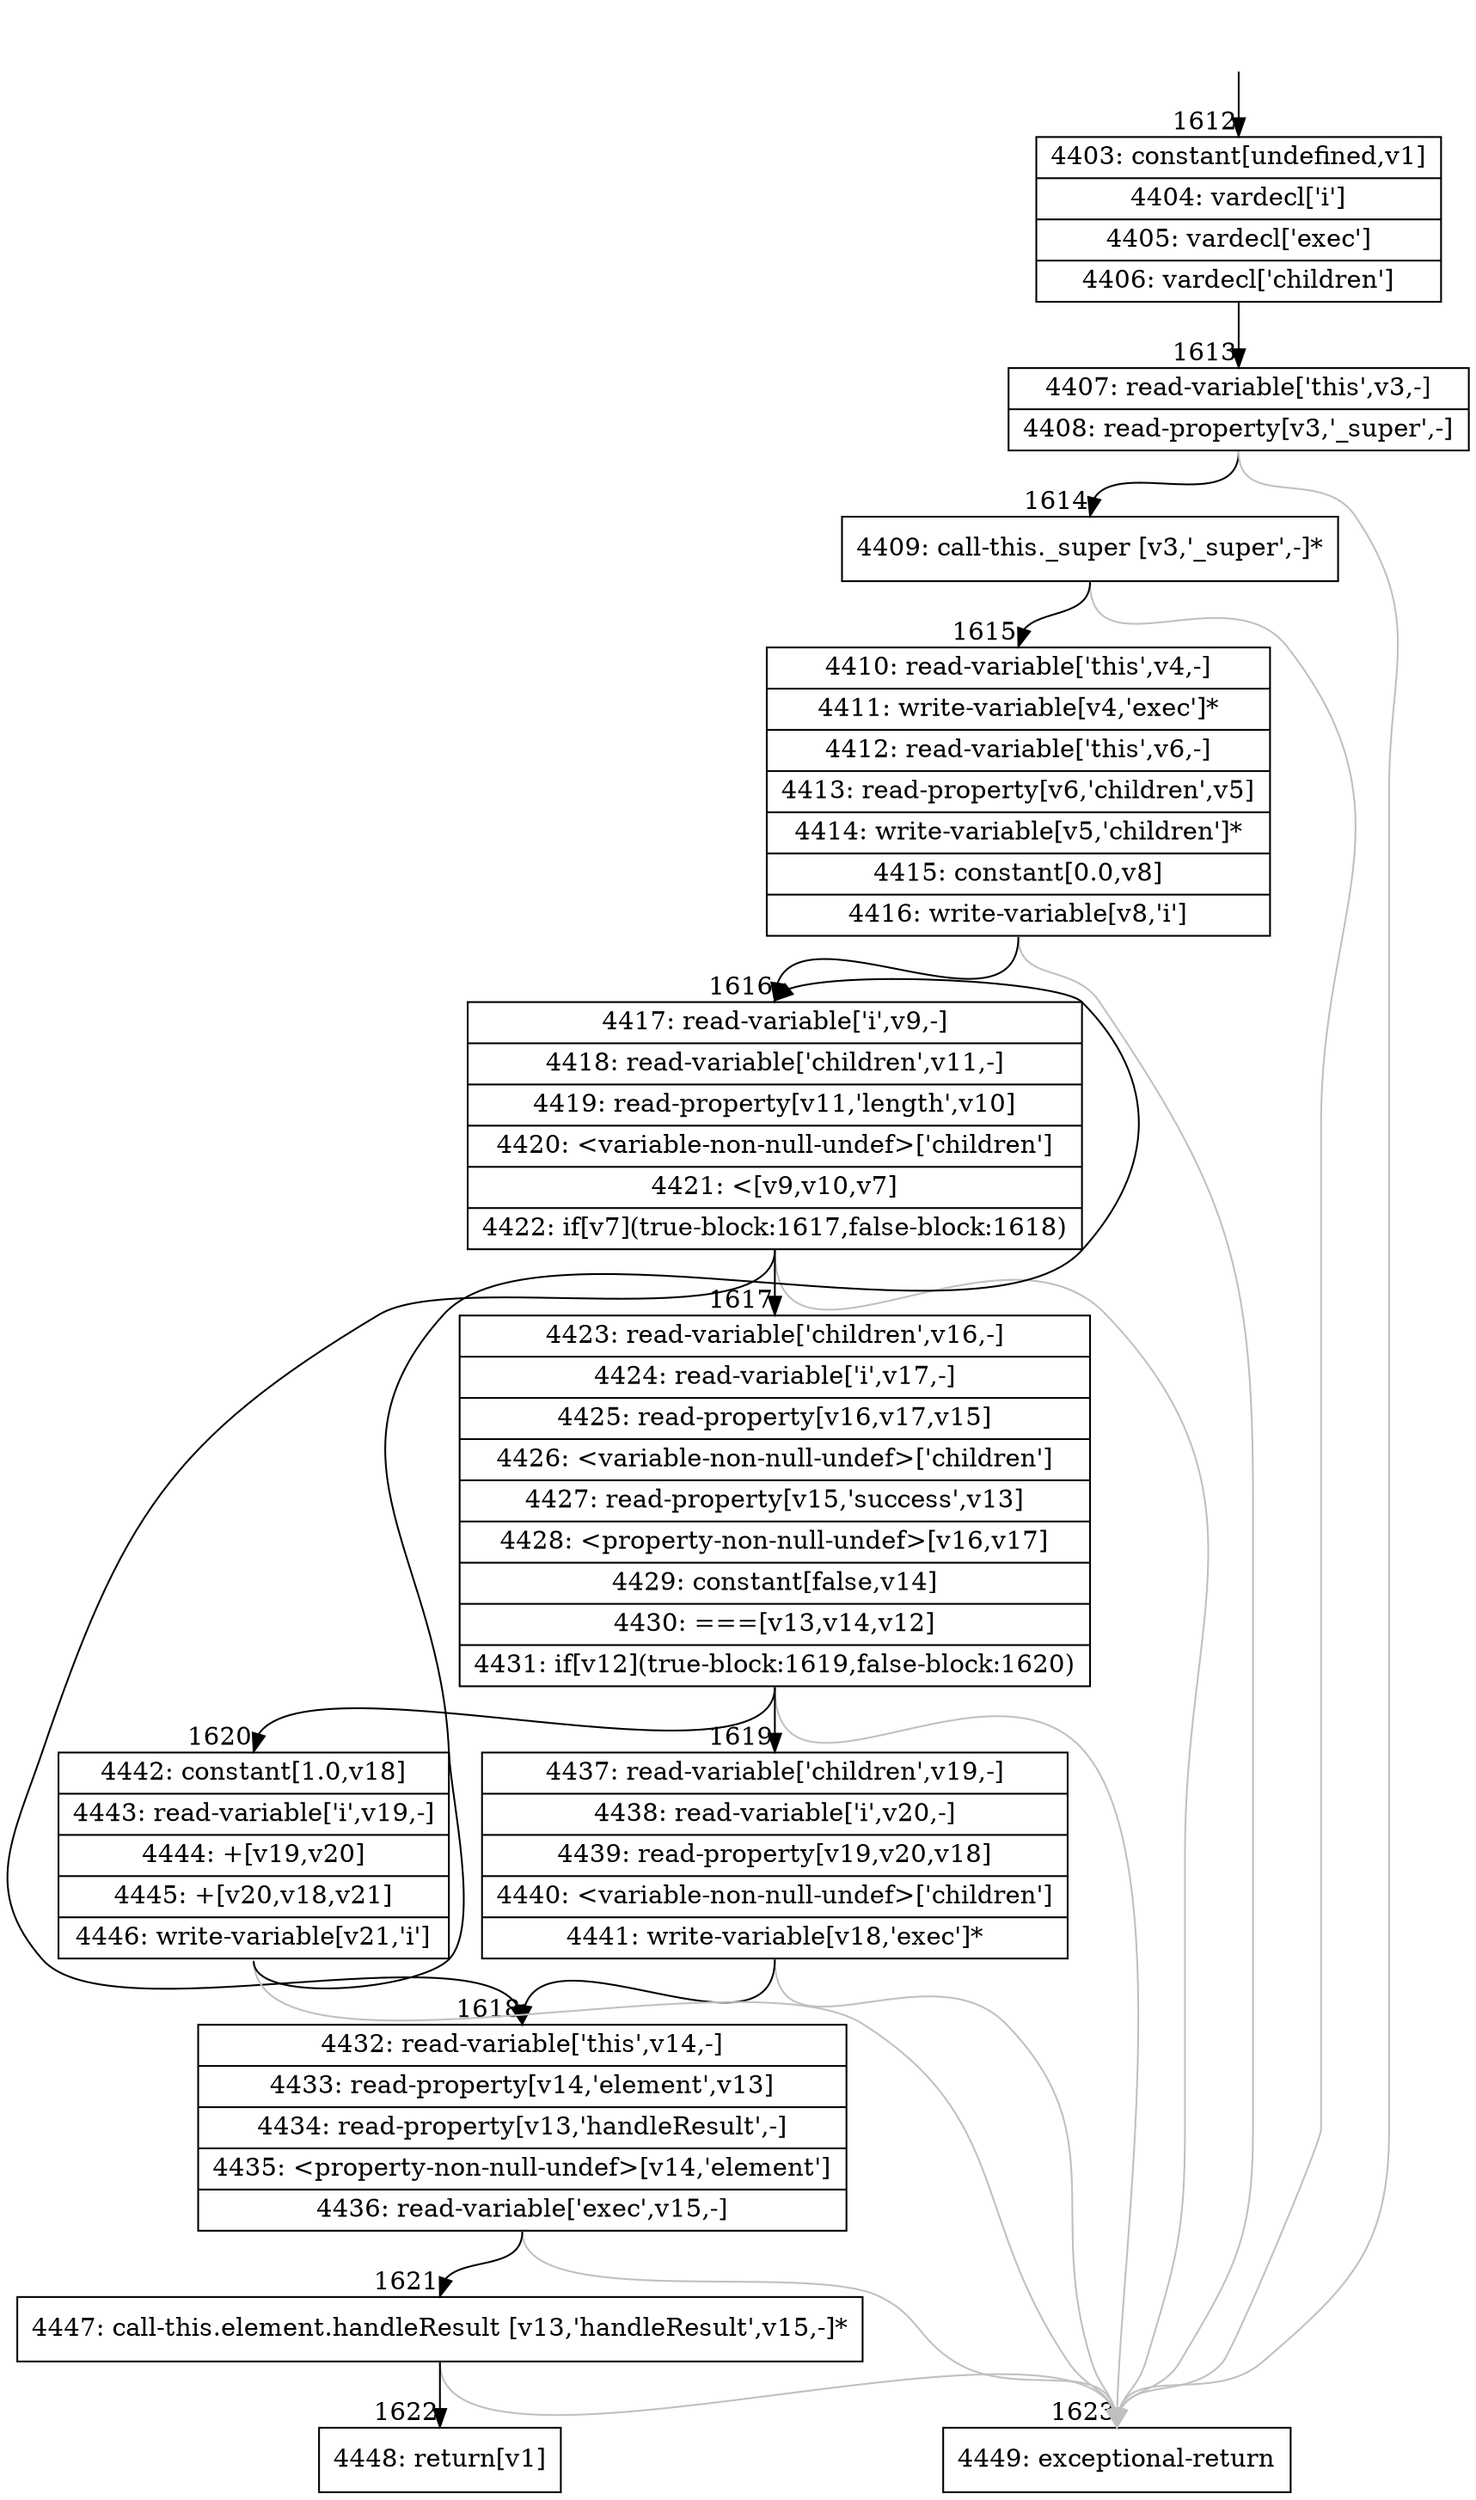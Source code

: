 digraph {
rankdir="TD"
BB_entry148[shape=none,label=""];
BB_entry148 -> BB1612 [tailport=s, headport=n, headlabel="    1612"]
BB1612 [shape=record label="{4403: constant[undefined,v1]|4404: vardecl['i']|4405: vardecl['exec']|4406: vardecl['children']}" ] 
BB1612 -> BB1613 [tailport=s, headport=n, headlabel="      1613"]
BB1613 [shape=record label="{4407: read-variable['this',v3,-]|4408: read-property[v3,'_super',-]}" ] 
BB1613 -> BB1614 [tailport=s, headport=n, headlabel="      1614"]
BB1613 -> BB1623 [tailport=s, headport=n, color=gray, headlabel="      1623"]
BB1614 [shape=record label="{4409: call-this._super [v3,'_super',-]*}" ] 
BB1614 -> BB1615 [tailport=s, headport=n, headlabel="      1615"]
BB1614 -> BB1623 [tailport=s, headport=n, color=gray]
BB1615 [shape=record label="{4410: read-variable['this',v4,-]|4411: write-variable[v4,'exec']*|4412: read-variable['this',v6,-]|4413: read-property[v6,'children',v5]|4414: write-variable[v5,'children']*|4415: constant[0.0,v8]|4416: write-variable[v8,'i']}" ] 
BB1615 -> BB1616 [tailport=s, headport=n, headlabel="      1616"]
BB1615 -> BB1623 [tailport=s, headport=n, color=gray]
BB1616 [shape=record label="{4417: read-variable['i',v9,-]|4418: read-variable['children',v11,-]|4419: read-property[v11,'length',v10]|4420: \<variable-non-null-undef\>['children']|4421: \<[v9,v10,v7]|4422: if[v7](true-block:1617,false-block:1618)}" ] 
BB1616 -> BB1617 [tailport=s, headport=n, headlabel="      1617"]
BB1616 -> BB1618 [tailport=s, headport=n, headlabel="      1618"]
BB1616 -> BB1623 [tailport=s, headport=n, color=gray]
BB1617 [shape=record label="{4423: read-variable['children',v16,-]|4424: read-variable['i',v17,-]|4425: read-property[v16,v17,v15]|4426: \<variable-non-null-undef\>['children']|4427: read-property[v15,'success',v13]|4428: \<property-non-null-undef\>[v16,v17]|4429: constant[false,v14]|4430: ===[v13,v14,v12]|4431: if[v12](true-block:1619,false-block:1620)}" ] 
BB1617 -> BB1619 [tailport=s, headport=n, headlabel="      1619"]
BB1617 -> BB1620 [tailport=s, headport=n, headlabel="      1620"]
BB1617 -> BB1623 [tailport=s, headport=n, color=gray]
BB1618 [shape=record label="{4432: read-variable['this',v14,-]|4433: read-property[v14,'element',v13]|4434: read-property[v13,'handleResult',-]|4435: \<property-non-null-undef\>[v14,'element']|4436: read-variable['exec',v15,-]}" ] 
BB1618 -> BB1621 [tailport=s, headport=n, headlabel="      1621"]
BB1618 -> BB1623 [tailport=s, headport=n, color=gray]
BB1619 [shape=record label="{4437: read-variable['children',v19,-]|4438: read-variable['i',v20,-]|4439: read-property[v19,v20,v18]|4440: \<variable-non-null-undef\>['children']|4441: write-variable[v18,'exec']*}" ] 
BB1619 -> BB1618 [tailport=s, headport=n]
BB1619 -> BB1623 [tailport=s, headport=n, color=gray]
BB1620 [shape=record label="{4442: constant[1.0,v18]|4443: read-variable['i',v19,-]|4444: +[v19,v20]|4445: +[v20,v18,v21]|4446: write-variable[v21,'i']}" ] 
BB1620 -> BB1616 [tailport=s, headport=n]
BB1620 -> BB1623 [tailport=s, headport=n, color=gray]
BB1621 [shape=record label="{4447: call-this.element.handleResult [v13,'handleResult',v15,-]*}" ] 
BB1621 -> BB1622 [tailport=s, headport=n, headlabel="      1622"]
BB1621 -> BB1623 [tailport=s, headport=n, color=gray]
BB1622 [shape=record label="{4448: return[v1]}" ] 
BB1623 [shape=record label="{4449: exceptional-return}" ] 
//#$~ 1483
}
